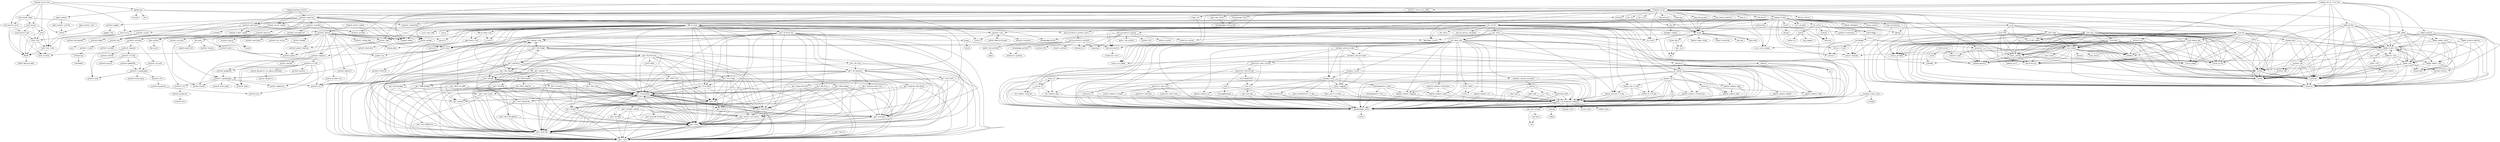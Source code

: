 strict digraph G {
node [fontname=monospace];
  "389-ds-base" -> "389-ds-base-libs";
  "389-ds-base" -> "bind-utils";
  "389-ds-base" -> "cyrus-sasl-gssapi";
  "389-ds-base" -> "cyrus-sasl-md5";
  "389-ds-base" -> "gperftools-libs";
  "389-ds-base" -> "libicu";
  "389-ds-base" -> "libsemanage-python";
  "389-ds-base-libs" -> "gperftools-libs";
  "389-ds-base-libs" -> "svrcore";
  "389-ds-base" -> "nss-tools";
  "389-ds-base" -> "openldap-clients";
  "389-ds-base" -> "perl-Archive-Tar";
  "389-ds-base" -> "perl-Carp";
  "389-ds-base" -> "perl-DB_File";
  "389-ds-base" -> "perl-Errno";
  "389-ds-base" -> "perl-Exporter";
  "389-ds-base" -> "perl-File-Path";
  "389-ds-base" -> "perl-File-Temp";
  "389-ds-base" -> "perl-Getopt-Long";
  "389-ds-base" -> "perl-interpreter";
  "389-ds-base" -> "perl-IO";
  "389-ds-base" -> "perl-IO-Compress";
  "389-ds-base" -> "perl-libs";
  "389-ds-base" -> "perl-MIME-Base64";
  "389-ds-base" -> "perl-Mozilla-LDAP";
  "389-ds-base" -> "perl-NetAddr-IP";
  "389-ds-base" -> "perl-PathTools";
  "389-ds-base" -> "perl-Scalar-List-Utils";
  "389-ds-base" -> "perl-Socket";
  "389-ds-base" -> "perl-Time-Local";
  "389-ds-base" -> "policycoreutils-python-utils";
  "389-ds-base" -> "svrcore";
  "apache-commons-cli" -> "java-1.8.0-openjdk-headless";
  "apache-commons-cli" -> "javapackages-tools";
  "apache-commons-codec" -> "java-1.8.0-openjdk-headless";
  "apache-commons-codec" -> "javapackages-tools";
  "apache-commons-collections" -> "java-1.8.0-openjdk-headless";
  "apache-commons-collections" -> "javapackages-tools";
  "apache-commons-daemon" -> "java-1.8.0-openjdk-headless";
  "apache-commons-daemon" -> "javapackages-tools";
  "apache-commons-dbcp" -> "apache-commons-pool";
  "apache-commons-dbcp" -> "java-1.8.0-openjdk-headless";
  "apache-commons-dbcp" -> "javapackages-tools";
  "apache-commons-io" -> "java-1.8.0-openjdk-headless";
  "apache-commons-io" -> "javapackages-tools";
  "apache-commons-lang" -> "java-1.8.0-openjdk-headless";
  "apache-commons-lang" -> "javapackages-tools";
  "apache-commons-logging" -> "java-1.8.0-openjdk-headless";
  "apache-commons-logging" -> "javapackages-tools";
  "apache-commons-pool" -> "java-1.8.0-openjdk-headless";
  "apache-commons-pool" -> "javapackages-tools";
  "apr-util" -> "apr";
  "audit-libs-python3" -> "audit";
  "authconfig" -> "policycoreutils";
  "authconfig" -> "python3-sssdconfig";
  "autofs" -> "hesiod";
  "autofs" -> "libtirpc";
  "bea-stax-api" -> "java-1.8.0-openjdk-headless";
  "bea-stax-api" -> "javapackages-tools";
  "bind" -> "bind-libs";
  "bind" -> "bind-libs-lite";
  "bind-dyndb-ldap" -> "bind-libs-lite";
  "bind-dyndb-ldap" -> "bind-pkcs11";
  "bind-dyndb-ldap" -> "bind-pkcs11-utils";
  "bind" -> "GeoIP";
  "bind-libs" -> "bind-libs-lite";
  "bind-libs" -> "bind-license";
  "bind-libs" -> "GeoIP";
  "bind-libs-lite" -> "bind-license";
  "bind-libs-lite" -> "GeoIP";
  "bind-pkcs11" -> "bind";
  "bind-pkcs11" -> "bind-libs";
  "bind-pkcs11" -> "bind-libs-lite";
  "bind-pkcs11" -> "bind-pkcs11-libs";
  "bind-pkcs11" -> "GeoIP";
  "bind-pkcs11-libs" -> "bind-libs";
  "bind-pkcs11-libs" -> "bind-license";
  "bind-pkcs11-libs" -> "GeoIP";
  "bind-pkcs11-utils" -> "bind-pkcs11-libs";
  "bind-pkcs11-utils" -> "GeoIP";
  "bind-utils" -> "bind-libs";
  "bind-utils" -> "bind-libs-lite";
  "bind-utils" -> "GeoIP";
  "bind-utils" -> "python3-bind";
  "certmonger" -> "libcurl-minimal";
  "certmonger" -> "libtalloc";
  "certmonger" -> "libtevent";
  "certmonger" -> "xmlrpc-c";
  "certmonger" -> "xmlrpc-c-client";
  "copy-jdk-configs" -> "lua";
  "copy-jdk-configs" -> "lua-posix";
  "cups-libs" -> "avahi-libs";
  "curl-minimal" -> "libcurl-minimal";
  "custodia" -> "python3-custodia";
  "dbus-python" -> "dbus-glib";
  "ecj" -> "java-1.8.0-openjdk-headless";
  "ecj" -> "javapackages-tools";
  "fontawesome-fonts" -> "fontpackages-filesystem";
  "freeipa-client" -> "authconfig";
  "freeipa-client" -> "autofs";
  "freeipa-client" -> "bind-utils";
  "freeipa-client" -> "certmonger";
  "freeipa-client" -> "curl-minimal";
  "freeipa-client" -> "cyrus-sasl-gssapi";
  "freeipa-client" -> "freeipa-client-common";
  "freeipa-client" -> "freeipa-common";
  "freeipa-client" -> "krb5-workstation";
  "freeipa-client" -> "libbasicobjects";
  "freeipa-client" -> "libcollection";
  "freeipa-client" -> "libcurl-minimal";
  "freeipa-client" -> "libini_config";
  "freeipa-client" -> "libnfsidmap";
  "freeipa-client" -> "libref_array";
  "freeipa-client" -> "libsss_autofs";
  "freeipa-client" -> "nfs-utils";
  "freeipa-client" -> "nss-tools";
  "freeipa-client" -> "ntp";
  "freeipa-client" -> "oddjob-mkhomedir";
  "freeipa-client" -> "python2-ipaclient";
  "freeipa-client" -> "python2-sssdconfig";
  "freeipa-client" -> "python-gssapi";
  "freeipa-client" -> "python-ldap";
  "freeipa-client" -> "sssd";
  "freeipa-client" -> "xmlrpc-c";
  "freeipa-client" -> "xmlrpc-c-client";
  "freeipa-desktop-profile" -> "curl-minimal";
  "freeipa-desktop-profile" -> "freeipa-server-common";
  "freeipa-desktop-profile" -> "python2-ipaclient";
  "freeipa-desktop-profile" -> "python2-ipaserver";
  "freeipa-python-compat" -> "freeipa-common";
  "freeipa-python-compat" -> "python2-ipalib";
  "freeipa-server-common" -> "custodia";
  "freeipa-server-common" -> "freeipa-client-common";
  "freeipa-server-common" -> "httpd";
  "freeipa-server" -> "cyrus-sasl-gssapi";
  "freeipa-server-dns" -> "bind";
  "freeipa-server-dns" -> "bind-dyndb-ldap";
  "freeipa-server-dns" -> "bind-pkcs11";
  "freeipa-server-dns" -> "bind-pkcs11-utils";
  "freeipa-server-dns" -> "bind-utils";
  "freeipa-server-dns" -> "freeipa-server";
  "freeipa-server-dns" -> "opendnssec";
  "freeipa-server" -> "fontawesome-fonts";
  "freeipa-server" -> "freeipa-client";
  "freeipa-server" -> "freeipa-common";
  "freeipa-server" -> "freeipa-server-common";
  "freeipa-server" -> "gssproxy";
  "freeipa-server" -> "httpd";
  "freeipa-server" -> "krb5-pkinit";
  "freeipa-server" -> "libsss_certmap";
  "freeipa-server" -> "libsss_nss_idmap";
  "freeipa-server" -> "libtalloc";
  "freeipa-server" -> "libtevent";
  "freeipa-server" -> "mod_auth_gssapi";
  "freeipa-server" -> "mod_lookup_identity";
  "freeipa-server" -> "mod_nss";
  "freeipa-server" -> "mod_session";
  "freeipa-server" -> "mod_wsgi";
  "freeipa-server" -> "nss-tools";
  "freeipa-server" -> "ntp";
  "freeipa-server" -> "oddjob";
  "freeipa-server" -> "openldap-clients";
  "freeipa-server" -> "open-sans-fonts";
  "freeipa-server" -> "pki-ca";
  "freeipa-server" -> "pki-kra";
  "freeipa-server" -> "policycoreutils";
  "freeipa-server" -> "python2-ipaserver";
  "freeipa-server" -> "python2-systemd";
  "freeipa-server" -> "python-gssapi";
  "freeipa-server" -> "python-ldap";
  "freeipa-server" -> "samba-client-libs";
  "freeipa-server" -> "selinux-policy";
  "freeipa-server" -> "slapi-nis";
  "freeipa-server" -> "softhsm";
  "freeipa-server" -> "sssd-dbus";
  "freeipa-server-trust-ad" -> "freeipa-common";
  "freeipa-server-trust-ad" -> "freeipa-server";
  "freeipa-server-trust-ad" -> "libsss_idmap";
  "freeipa-server-trust-ad" -> "libtalloc";
  "freeipa-server-trust-ad" -> "libtevent";
  "freeipa-server-trust-ad" -> "python2-libsss_nss_idmap";
  "freeipa-server-trust-ad" -> "python2-sss";
  "freeipa-server-trust-ad" -> "samba";
  "freeipa-server-trust-ad" -> "samba-client-libs";
  "freeipa-server-trust-ad" -> "samba-python";
  "freeipa-server-trust-ad" -> "samba-winbind";
  "freetype" -> "libpng";
  "GeoIP" -> "GeoIP-GeoLite-data";
  "glassfish-fastinfoset" -> "java-1.8.0-openjdk-headless";
  "glassfish-fastinfoset" -> "javapackages-tools";
  "glassfish-fastinfoset" -> "xmlstreambuffer";
  "glassfish-fastinfoset" -> "xsom";
  "glassfish-jaxb-api" -> "java-1.8.0-openjdk-headless";
  "glassfish-jaxb-api" -> "javapackages-tools";
  "glassfish-jaxb-core" -> "glassfish-jaxb-api";
  "glassfish-jaxb-core" -> "glassfish-jaxb-txw2";
  "glassfish-jaxb-core" -> "istack-commons-runtime";
  "glassfish-jaxb-core" -> "java-1.8.0-openjdk-headless";
  "glassfish-jaxb-core" -> "javapackages-tools";
  "glassfish-jaxb-runtime" -> "glassfish-fastinfoset";
  "glassfish-jaxb-runtime" -> "glassfish-jaxb-core";
  "glassfish-jaxb-runtime" -> "java-1.8.0-openjdk-headless";
  "glassfish-jaxb-runtime" -> "javapackages-tools";
  "glassfish-jaxb-runtime" -> "stax-ex";
  "glassfish-jaxb-txw2" -> "java-1.8.0-openjdk-headless";
  "glassfish-jaxb-txw2" -> "javapackages-tools";
  "gnupg" -> "libcurl-minimal";
  "gnupg" -> "libusb";
  "gperftools-libs" -> "libunwind";
  "gssproxy" -> "libbasicobjects";
  "gssproxy" -> "libcollection";
  "gssproxy" -> "libini_config";
  "gssproxy" -> "libref_array";
  "gssproxy" -> "libverto-libev";
  "httpcomponents-client" -> "apache-commons-codec";
  "httpcomponents-client" -> "apache-commons-logging";
  "httpcomponents-client" -> "httpcomponents-core";
  "httpcomponents-client" -> "java-1.8.0-openjdk-headless";
  "httpcomponents-client" -> "javapackages-tools";
  "httpcomponents-core" -> "java-1.8.0-openjdk-headless";
  "httpcomponents-core" -> "javapackages-tools";
  "httpd" -> "apr";
  "httpd" -> "apr-util";
  "httpd" -> "fedora-logos-httpd";
  "httpd" -> "httpd-filesystem";
  "httpd" -> "httpd-tools";
  "httpd" -> "mailcap";
  "httpd" -> "mod_http2";
  "httpd-tools" -> "apr";
  "httpd-tools" -> "apr-util";
  "istack-commons-runtime" -> "java-1.8.0-openjdk-headless";
  "istack-commons-runtime" -> "javapackages-tools";
  "jackson" -> "java-1.8.0-openjdk-headless";
  "jackson" -> "javapackages-tools";
  "jackson" -> "joda-time";
  "jackson" -> "jsr-311";
  "jackson" -> "objectweb-asm3";
  "jackson" -> "stax2-api";
  "jakarta-commons-httpclient" -> "apache-commons-codec";
  "jakarta-commons-httpclient" -> "apache-commons-logging";
  "jakarta-commons-httpclient" -> "java-1.8.0-openjdk-headless";
  "jakarta-commons-httpclient" -> "javapackages-tools";
  "java-1.8.0-openjdk-headless" -> "copy-jdk-configs";
  "java-1.8.0-openjdk-headless" -> "freetype";
  "java-1.8.0-openjdk-headless" -> "javapackages-tools";
  "java-1.8.0-openjdk-headless" -> "libjpeg-turbo";
  "java-1.8.0-openjdk-headless" -> "lksctp-tools";
  "java-1.8.0-openjdk-headless" -> "tzdata-java";
  "javapackages-tools" -> "java-1.8.0-openjdk-headless";
  "javapackages-tools" -> "which";
  "javassist" -> "java-1.8.0-openjdk-headless";
  "javassist" -> "javapackages-tools";
  "jboss-annotations-1.2-api" -> "java-1.8.0-openjdk-headless";
  "jboss-annotations-1.2-api" -> "javapackages-tools";
  "jboss-jaxrs-2.0-api" -> "java-1.8.0-openjdk-headless";
  "jboss-jaxrs-2.0-api" -> "javapackages-tools";
  "jboss-logging" -> "java-1.8.0-openjdk-headless";
  "jboss-logging" -> "javapackages-tools";
  "jcip-annotations" -> "java-1.8.0-openjdk-headless";
  "jcip-annotations" -> "javapackages-tools";
  "joda-time" -> "java-1.8.0-openjdk-headless";
  "joda-time" -> "javapackages-tools";
  "jsr-311" -> "java-1.8.0-openjdk-headless";
  "jsr-311" -> "javapackages-tools";
  "jss" -> "java-1.8.0-openjdk-headless";
  "krb5-server" -> "libkadm5";
  "krb5-server" -> "libverto-libev";
  "krb5-server" -> "words";
  "krb5-workstation" -> "libkadm5";
  "ldapjdk" -> "java-1.8.0-openjdk-headless";
  "ldapjdk" -> "javapackages-tools";
  "ldapjdk" -> "jss";
  "libini_config" -> "libbasicobjects";
  "libini_config" -> "libcollection";
  "libini_config" -> "libpath_utils";
  "libini_config" -> "libref_array";
  "libldb" -> "libtalloc";
  "libldb" -> "libtdb";
  "libldb" -> "libtevent";
  "libsemanage-python3" -> "libselinux-python3";
  "libsmbclient" -> "libtalloc";
  "libsmbclient" -> "libtevent";
  "libsmbclient" -> "samba-client-libs";
  "libsss_certmap" -> "libtalloc";
  "libtevent" -> "libtalloc";
  "libtomcrypt" -> "libtommath";
  "libwbclient" -> "samba-client-libs";
  "lua-posix" -> "lua";
  "m2crypto" -> "compat-openssl10";
  "m2crypto" -> "python2-typing";
  "mod_auth_gssapi" -> "httpd";
  "mod_http2" -> "httpd";
  "mod_lookup_identity" -> "httpd";
  "mod_nss" -> "httpd";
  "mod_session" -> "httpd";
  "mod_wsgi" -> "httpd";
  "nfs-utils" -> "gssproxy";
  "nfs-utils" -> "keyutils";
  "nfs-utils" -> "libnfsidmap";
  "nfs-utils" -> "libtirpc";
  "nfs-utils" -> "quota";
  "nfs-utils" -> "rpcbind";
  "ntp" -> "autogen-libopts";
  "nuxwdog-client-java" -> "java-1.8.0-openjdk-headless";
  "nuxwdog-client-java" -> "javapackages-tools";
  "nuxwdog-client-java" -> "nuxwdog";
  "objectweb-asm3" -> "java-1.8.0-openjdk-headless";
  "objectweb-asm3" -> "javapackages-tools";
  "oddjob-mkhomedir" -> "oddjob";
  "opencryptoki-icsftok" -> "libitm";
  "opencryptoki" -> "libitm";
  "opencryptoki-libs" -> "libitm";
  "opencryptoki" -> "opencryptoki-icsftok";
  "opendnssec" -> "ldns";
  "opendnssec" -> "libxslt";
  "opendnssec" -> "opencryptoki";
  "opendnssec" -> "softhsm";
  "opendnssec" -> "sqlite";
  "open-sans-fonts" -> "fontpackages-filesystem";
  "perl-Algorithm-Diff" -> "perl-Carp";
  "perl-Algorithm-Diff" -> "perl-Exporter";
  "perl-Algorithm-Diff" -> "perl-interpreter";
  "perl-Algorithm-Diff" -> "perl-libs";
  "perl-Archive-Tar" -> "perl-Carp";
  "perl-Archive-Tar" -> "perl-constant";
  "perl-Archive-Tar" -> "perl-Data-Dumper";
  "perl-Archive-Tar" -> "perl-Exporter";
  "perl-Archive-Tar" -> "perl-File-Path";
  "perl-Archive-Tar" -> "perl-Getopt-Long";
  "perl-Archive-Tar" -> "perl-interpreter";
  "perl-Archive-Tar" -> "perl-IO";
  "perl-Archive-Tar" -> "perl-IO-Compress";
  "perl-Archive-Tar" -> "perl-IO-Zlib";
  "perl-Archive-Tar" -> "perl-libs";
  "perl-Archive-Tar" -> "perl-PathTools";
  "perl-Archive-Tar" -> "perl-Pod-Usage";
  "perl-Archive-Tar" -> "perl-Text-Diff";
  "perl-Carp" -> "perl-Exporter";
  "perl-Carp" -> "perl-libs";
  "perl-Compress-Raw-Bzip2" -> "perl-Carp";
  "perl-Compress-Raw-Bzip2" -> "perl-constant";
  "perl-Compress-Raw-Bzip2" -> "perl-Exporter";
  "perl-Compress-Raw-Bzip2" -> "perl-interpreter";
  "perl-Compress-Raw-Bzip2" -> "perl-libs";
  "perl-Compress-Raw-Zlib" -> "perl-Carp";
  "perl-Compress-Raw-Zlib" -> "perl-constant";
  "perl-Compress-Raw-Zlib" -> "perl-Exporter";
  "perl-Compress-Raw-Zlib" -> "perl-interpreter";
  "perl-Compress-Raw-Zlib" -> "perl-libs";
  "perl-constant" -> "perl-Carp";
  "perl-constant" -> "perl-interpreter";
  "perl-constant" -> "perl-libs";
  "perl-Data-Dumper" -> "perl-Carp";
  "perl-Data-Dumper" -> "perl-constant";
  "perl-Data-Dumper" -> "perl-Exporter";
  "perl-Data-Dumper" -> "perl-interpreter";
  "perl-Data-Dumper" -> "perl-libs";
  "perl-Data-Dumper" -> "perl-Scalar-List-Utils";
  "perl-DB_File" -> "perl-Carp";
  "perl-DB_File" -> "perl-Exporter";
  "perl-DB_File" -> "perl-interpreter";
  "perl-DB_File" -> "perl-libs";
  "perl-DB_File" -> "perl-PathTools";
  "perl-Encode" -> "perl-Carp";
  "perl-Encode" -> "perl-constant";
  "perl-Encode" -> "perl-Exporter";
  "perl-Encode" -> "perl-Getopt-Long";
  "perl-Encode" -> "perl-interpreter";
  "perl-Encode" -> "perl-libs";
  "perl-Encode" -> "perl-MIME-Base64";
  "perl-Encode" -> "perl-parent";
  "perl-Encode" -> "perl-Storable";
  "perl-Errno" -> "perl-Carp";
  "perl-Errno" -> "perl-Exporter";
  "perl-Errno" -> "perl-interpreter";
  "perl-Errno" -> "perl-libs";
  "perl-Exporter" -> "perl-Carp";
  "perl-Exporter" -> "perl-libs";
  "perl-File-Path" -> "perl-Carp";
  "perl-File-Path" -> "perl-Exporter";
  "perl-File-Path" -> "perl-interpreter";
  "perl-File-Path" -> "perl-libs";
  "perl-File-Path" -> "perl-PathTools";
  "perl-File-Temp" -> "perl-Carp";
  "perl-File-Temp" -> "perl-constant";
  "perl-File-Temp" -> "perl-Errno";
  "perl-File-Temp" -> "perl-Exporter";
  "perl-File-Temp" -> "perl-File-Path";
  "perl-File-Temp" -> "perl-interpreter";
  "perl-File-Temp" -> "perl-IO";
  "perl-File-Temp" -> "perl-libs";
  "perl-File-Temp" -> "perl-parent";
  "perl-File-Temp" -> "perl-PathTools";
  "perl-File-Temp" -> "perl-Scalar-List-Utils";
  "perl-Getopt-Long" -> "perl-constant";
  "perl-Getopt-Long" -> "perl-Exporter";
  "perl-Getopt-Long" -> "perl-interpreter";
  "perl-Getopt-Long" -> "perl-libs";
  "perl-Getopt-Long" -> "perl-Pod-Usage";
  "perl-Getopt-Long" -> "perl-Text-ParseWords";
  "perl-HTTP-Tiny" -> "perl-Carp";
  "perl-HTTP-Tiny" -> "perl-Errno";
  "perl-HTTP-Tiny" -> "perl-interpreter";
  "perl-HTTP-Tiny" -> "perl-IO";
  "perl-HTTP-Tiny" -> "perl-libs";
  "perl-HTTP-Tiny" -> "perl-MIME-Base64";
  "perl-HTTP-Tiny" -> "perl-Socket";
  "perl-HTTP-Tiny" -> "perl-Time-Local";
  "perl-interpreter" -> "perl-Carp";
  "perl-interpreter" -> "perl-constant";
  "perl-interpreter" -> "perl-Exporter";
  "perl-interpreter" -> "perl-File-Path";
  "perl-interpreter" -> "perl-IO";
  "perl-interpreter" -> "perl-libs";
  "perl-interpreter" -> "perl-parent";
  "perl-interpreter" -> "perl-PathTools";
  "perl-interpreter" -> "perl-Scalar-List-Utils";
  "perl-interpreter" -> "perl-Text-Tabs+Wrap";
  "perl-interpreter" -> "perl-threads";
  "perl-interpreter" -> "perl-threads-shared";
  "perl-interpreter" -> "perl-Unicode-Normalize";
  "perl-IO-Compress" -> "perl-Carp";
  "perl-IO-Compress" -> "perl-Compress-Raw-Bzip2";
  "perl-IO-Compress" -> "perl-Compress-Raw-Zlib";
  "perl-IO-Compress" -> "perl-constant";
  "perl-IO-Compress" -> "perl-Encode";
  "perl-IO-Compress" -> "perl-Exporter";
  "perl-IO-Compress" -> "perl-interpreter";
  "perl-IO-Compress" -> "perl-IO";
  "perl-IO-Compress" -> "perl-libs";
  "perl-IO-Compress" -> "perl-PathTools";
  "perl-IO-Compress" -> "perl-Scalar-List-Utils";
  "perl-IO" -> "perl-Carp";
  "perl-IO" -> "perl-Errno";
  "perl-IO" -> "perl-Exporter";
  "perl-IO" -> "perl-interpreter";
  "perl-IO" -> "perl-libs";
  "perl-IO" -> "perl-PathTools";
  "perl-IO" -> "perl-Socket";
  "perl-IO-Zlib" -> "perl-Carp";
  "perl-IO-Zlib" -> "perl-interpreter";
  "perl-IO-Zlib" -> "perl-IO-Compress";
  "perl-IO-Zlib" -> "perl-libs";
  "perl-libs" -> "perl-Carp";
  "perl-libs" -> "perl-Exporter";
  "perl-macros" -> "perl-libs";
  "perl-Math-BigInt" -> "perl-Carp";
  "perl-Math-BigInt" -> "perl-constant";
  "perl-Math-BigInt" -> "perl-Exporter";
  "perl-Math-BigInt" -> "perl-interpreter";
  "perl-Math-BigInt" -> "perl-libs";
  "perl-Math-BigInt" -> "perl-Math-Complex";
  "perl-Math-Complex" -> "perl-Exporter";
  "perl-Math-Complex" -> "perl-interpreter";
  "perl-Math-Complex" -> "perl-libs";
  "perl-Math-Complex" -> "perl-Scalar-List-Utils";
  "perl-MIME-Base64" -> "perl-Exporter";
  "perl-MIME-Base64" -> "perl-interpreter";
  "perl-MIME-Base64" -> "perl-libs";
  "perl-Mozilla-LDAP" -> "perl-Carp";
  "perl-Mozilla-LDAP" -> "perl-Exporter";
  "perl-Mozilla-LDAP" -> "perl-interpreter";
  "perl-Mozilla-LDAP" -> "perl-libs";
  "perl-NetAddr-IP" -> "perl-Carp";
  "perl-NetAddr-IP" -> "perl-Exporter";
  "perl-NetAddr-IP" -> "perl-interpreter";
  "perl-NetAddr-IP" -> "perl-libs";
  "perl-NetAddr-IP" -> "perl-Math-BigInt";
  "perl-NetAddr-IP" -> "perl-Socket";
  "perl-NetAddr-IP" -> "perl-Socket6";
  "perl-parent" -> "perl-interpreter";
  "perl-parent" -> "perl-libs";
  "perl-PathTools" -> "perl-Carp";
  "perl-PathTools" -> "perl-constant";
  "perl-PathTools" -> "perl-Exporter";
  "perl-PathTools" -> "perl-interpreter";
  "perl-PathTools" -> "perl-libs";
  "perl-PathTools" -> "perl-Scalar-List-Utils";
  "perl-Pod-Escapes" -> "perl-Exporter";
  "perl-Pod-Escapes" -> "perl-interpreter";
  "perl-Pod-Escapes" -> "perl-libs";
  "perl-podlators" -> "perl-Carp";
  "perl-podlators" -> "perl-Encode";
  "perl-podlators" -> "perl-Exporter";
  "perl-podlators" -> "perl-Getopt-Long";
  "perl-podlators" -> "perl-interpreter";
  "perl-podlators" -> "perl-libs";
  "perl-podlators" -> "perl-PathTools";
  "perl-podlators" -> "perl-Pod-Simple";
  "perl-podlators" -> "perl-Pod-Usage";
  "perl-podlators" -> "perl-Term-ANSIColor";
  "perl-podlators" -> "perl-Term-Cap";
  "perl-Pod-Perldoc" -> "groff-base";
  "perl-Pod-Perldoc" -> "perl-Carp";
  "perl-Pod-Perldoc" -> "perl-Encode";
  "perl-Pod-Perldoc" -> "perl-File-Temp";
  "perl-Pod-Perldoc" -> "perl-HTTP-Tiny";
  "perl-Pod-Perldoc" -> "perl-interpreter";
  "perl-Pod-Perldoc" -> "perl-IO";
  "perl-Pod-Perldoc" -> "perl-libs";
  "perl-Pod-Perldoc" -> "perl-parent";
  "perl-Pod-Perldoc" -> "perl-PathTools";
  "perl-Pod-Perldoc" -> "perl-podlators";
  "perl-Pod-Perldoc" -> "perl-Pod-Simple";
  "perl-Pod-Perldoc" -> "perl-Text-ParseWords";
  "perl-Pod-Simple" -> "perl-Carp";
  "perl-Pod-Simple" -> "perl-Encode";
  "perl-Pod-Simple" -> "perl-Getopt-Long";
  "perl-Pod-Simple" -> "perl-interpreter";
  "perl-Pod-Simple" -> "perl-libs";
  "perl-Pod-Simple" -> "perl-PathTools";
  "perl-Pod-Simple" -> "perl-Pod-Escapes";
  "perl-Pod-Simple" -> "perl-Text-Tabs+Wrap";
  "perl-Pod-Usage" -> "perl-Carp";
  "perl-Pod-Usage" -> "perl-Exporter";
  "perl-Pod-Usage" -> "perl-Getopt-Long";
  "perl-Pod-Usage" -> "perl-interpreter";
  "perl-Pod-Usage" -> "perl-libs";
  "perl-Pod-Usage" -> "perl-PathTools";
  "perl-Pod-Usage" -> "perl-podlators";
  "perl-Pod-Usage" -> "perl-Pod-Perldoc";
  "perl-Scalar-List-Utils" -> "perl-Carp";
  "perl-Scalar-List-Utils" -> "perl-Exporter";
  "perl-Scalar-List-Utils" -> "perl-libs";
  "perl-Socket6" -> "perl-Carp";
  "perl-Socket6" -> "perl-Exporter";
  "perl-Socket6" -> "perl-interpreter";
  "perl-Socket6" -> "perl-libs";
  "perl-Socket" -> "perl-Carp";
  "perl-Socket" -> "perl-Exporter";
  "perl-Socket" -> "perl-interpreter";
  "perl-Socket" -> "perl-libs";
  "perl-Storable" -> "perl-Carp";
  "perl-Storable" -> "perl-Exporter";
  "perl-Storable" -> "perl-interpreter";
  "perl-Storable" -> "perl-IO";
  "perl-Storable" -> "perl-libs";
  "perl-Term-ANSIColor" -> "perl-Exporter";
  "perl-Term-ANSIColor" -> "perl-libs";
  "perl-Term-Cap" -> "perl-Carp";
  "perl-Term-Cap" -> "perl-interpreter";
  "perl-Term-Cap" -> "perl-libs";
  "perl-Text-Diff" -> "perl-Algorithm-Diff";
  "perl-Text-Diff" -> "perl-Carp";
  "perl-Text-Diff" -> "perl-constant";
  "perl-Text-Diff" -> "perl-Exporter";
  "perl-Text-Diff" -> "perl-libs";
  "perl-Text-ParseWords" -> "perl-Carp";
  "perl-Text-ParseWords" -> "perl-Exporter";
  "perl-Text-ParseWords" -> "perl-libs";
  "perl-Text-Tabs+Wrap" -> "perl-Exporter";
  "perl-Text-Tabs+Wrap" -> "perl-interpreter";
  "perl-Text-Tabs+Wrap" -> "perl-libs";
  "perl-threads" -> "perl-Carp";
  "perl-threads" -> "perl-interpreter";
  "perl-threads" -> "perl-libs";
  "perl-threads-shared" -> "perl-Carp";
  "perl-threads-shared" -> "perl-libs";
  "perl-threads-shared" -> "perl-Scalar-List-Utils";
  "perl-threads-shared" -> "perl-threads";
  "perl-Time-Local" -> "perl-Carp";
  "perl-Time-Local" -> "perl-constant";
  "perl-Time-Local" -> "perl-Exporter";
  "perl-Time-Local" -> "perl-libs";
  "perl-Time-Local" -> "perl-parent";
  "perl-Unicode-Normalize" -> "perl-Carp";
  "perl-Unicode-Normalize" -> "perl-Exporter";
  "perl-Unicode-Normalize" -> "perl-interpreter";
  "perl-Unicode-Normalize" -> "perl-libs";
  "pki-base-java" -> "apache-commons-cli";
  "pki-base-java" -> "apache-commons-codec";
  "pki-base-java" -> "apache-commons-io";
  "pki-base-java" -> "apache-commons-lang";
  "pki-base-java" -> "apache-commons-logging";
  "pki-base-java" -> "jakarta-commons-httpclient";
  "pki-base-java" -> "java-1.8.0-openjdk-headless";
  "pki-base-java" -> "javapackages-tools";
  "pki-base-java" -> "javassist";
  "pki-base-java" -> "jss";
  "pki-base-java" -> "ldapjdk";
  "pki-base-java" -> "pki-base";
  "pki-base-java" -> "resteasy-atom-provider";
  "pki-base-java" -> "resteasy-client";
  "pki-base-java" -> "resteasy-core";
  "pki-base-java" -> "resteasy-jackson-provider";
  "pki-base-java" -> "resteasy-jaxb-provider";
  "pki-base-java" -> "slf4j";
  "pki-base-java" -> "slf4j-jdk14";
  "pki-base-java" -> "xalan-j2";
  "pki-base-java" -> "xerces-j2";
  "pki-base-java" -> "xml-commons-apis";
  "pki-base-java" -> "xml-commons-resolver";
  "pki-base" -> "python2-cryptography";
  "pki-base" -> "python2-requests";
  "pki-base" -> "python2-six";
  "pki-base" -> "python-nss";
  "pki-ca" -> "java-1.8.0-openjdk-headless";
  "pki-ca" -> "pki-server";
  "pki-kra" -> "java-1.8.0-openjdk-headless";
  "pki-kra" -> "pki-server";
  "pki-server" -> "java-1.8.0-openjdk-headless";
  "pki-server" -> "libselinux-python";
  "pki-server" -> "net-tools";
  "pki-server" -> "nuxwdog-client-java";
  "pki-server" -> "openldap-clients";
  "pki-server" -> "pki-base";
  "pki-server" -> "pki-base-java";
  "pki-server" -> "pki-tools";
  "pki-server" -> "policycoreutils";
  "pki-server" -> "policycoreutils-python";
  "pki-server" -> "policycoreutils-python-utils";
  "pki-server" -> "python2-lxml";
  "pki-server" -> "python-ldap";
  "pki-server" -> "selinux-policy-targeted";
  "pki-server" -> "tomcat";
  "pki-server" -> "tomcat-el-3.0-api";
  "pki-server" -> "tomcat-jsp-2.3-api";
  "pki-server" -> "tomcatjss";
  "pki-server" -> "tomcat-servlet-3.1-api";
  "pki-server" -> "velocity";
  "pki-tools" -> "java-1.8.0-openjdk-headless";
  "pki-tools" -> "javapackages-tools";
  "pki-tools" -> "nss-tools";
  "pki-tools" -> "openldap-clients";
  "pki-tools" -> "pki-base";
  "pki-tools" -> "pki-base-java";
  "pki-tools" -> "tomcat-servlet-3.1-api";
  "policycoreutils" -> "libselinux-utils";
  "policycoreutils-python3" -> "audit-libs-python3";
  "policycoreutils-python3" -> "checkpolicy";
  "policycoreutils-python3" -> "libcgroup";
  "policycoreutils-python3" -> "libselinux-python3";
  "policycoreutils-python3" -> "libsemanage-python3";
  "policycoreutils-python3" -> "policycoreutils";
  "policycoreutils-python3" -> "python3-IPy";
  "policycoreutils-python3" -> "setools-python3";
  "policycoreutils-python" -> "audit-libs-python";
  "policycoreutils-python" -> "checkpolicy";
  "policycoreutils-python" -> "libcgroup";
  "policycoreutils-python" -> "libselinux-python";
  "policycoreutils-python" -> "libsemanage-python";
  "policycoreutils-python" -> "policycoreutils";
  "policycoreutils-python" -> "python2-IPy";
  "policycoreutils-python" -> "setools-python";
  "policycoreutils-python-utils" -> "policycoreutils-python3";
  "python2-augeas" -> "augeas-libs";
  "python2-babel" -> "pytz";
  "python2-cffi" -> "python2-pycparser";
  "python2-cryptography" -> "python2-asn1crypto";
  "python2-cryptography" -> "python2-cffi";
  "python2-cryptography" -> "python2-idna";
  "python2-cryptography" -> "python2-six";
  "python2-cryptography" -> "python-enum34";
  "python2-cryptography" -> "python-ipaddress";
  "python2-crypto" -> "libtomcrypt";
  "python2-custodia" -> "python2-configparser";
  "python2-custodia" -> "python2-requests";
  "python2-custodia" -> "python2-systemd";
  "python2-custodia" -> "python-jwcrypto";
  "python2-dateutil" -> "python2-six";
  "python2-dns" -> "python2-crypto";
  "python2-html5lib" -> "python2-six";
  "python2-ipaclient" -> "freeipa-client-common";
  "python2-ipaclient" -> "freeipa-common";
  "python2-ipaclient" -> "python2-dns";
  "python2-ipaclient" -> "python2-ipalib";
  "python2-ipaclient" -> "python2-jinja2";
  "python2-ipalib" -> "dbus-python";
  "python2-ipalib" -> "freeipa-common";
  "python2-ipalib" -> "gnupg";
  "python2-ipalib" -> "keyutils";
  "python2-ipalib" -> "m2crypto";
  "python2-ipalib" -> "python2-cffi";
  "python2-ipalib" -> "python2-cryptography";
  "python2-ipalib" -> "python2-dateutil";
  "python2-ipalib" -> "python2-dns";
  "python2-ipalib" -> "python2-libipa_hbac";
  "python2-ipalib" -> "python2-netifaces";
  "python2-ipalib" -> "python2-pyasn1";
  "python2-ipalib" -> "python2-pyasn1-modules";
  "python2-ipalib" -> "python2-pyOpenSSL";
  "python2-ipalib" -> "python2-requests";
  "python2-ipalib" -> "python2-six";
  "python2-ipalib" -> "python2-sss-murmur";
  "python2-ipalib" -> "python2-yubico";
  "python2-ipalib" -> "python-enum34";
  "python2-ipalib" -> "python-gssapi";
  "python2-ipalib" -> "python-jwcrypto";
  "python2-ipalib" -> "python-ldap";
  "python2-ipalib" -> "python-netaddr";
  "python2-ipalib" -> "python-nss";
  "python2-ipalib" -> "python-qrcode-core";
  "python2-ipalib" -> "pyusb";
  "python2-ipaserver" -> "dbus-python";
  "python2-ipaserver" -> "freeipa-common";
  "python2-ipaserver" -> "freeipa-server-common";
  "python2-ipaserver" -> "pki-base";
  "python2-ipaserver" -> "python2-augeas";
  "python2-ipaserver" -> "python2-custodia";
  "python2-ipaserver" -> "python2-dns";
  "python2-ipaserver" -> "python2-ipaclient";
  "python2-ipaserver" -> "python2-kdcproxy";
  "python2-ipaserver" -> "python2-lxml";
  "python2-ipaserver" -> "python2-pyasn1";
  "python2-ipaserver" -> "python2-sssdconfig";
  "python2-ipaserver" -> "python-gssapi";
  "python2-ipaserver" -> "python-ldap";
  "python2-jinja2" -> "python2-babel";
  "python2-jinja2" -> "python2-markupsafe";
  "python2-kdcproxy" -> "python2-dns";
  "python2-kdcproxy" -> "python2-pyasn1";
  "python2-ldb" -> "libldb";
  "python2-ldb" -> "libtalloc";
  "python2-ldb" -> "libtdb";
  "python2-ldb" -> "libtevent";
  "python2-ldb" -> "python2-tdb";
  "python2-libipa_hbac" -> "libipa_hbac";
  "python2-libsss_nss_idmap" -> "libsss_nss_idmap";
  "python2-lxml" -> "libxslt";
  "python2-lxml" -> "python2-cssselect";
  "python2-lxml" -> "python2-html5lib";
  "python2-lxml" -> "python-beautifulsoup4";
  "python2-pyasn1-modules" -> "python2-pyasn1";
  "python2-pycparser" -> "python2-ply";
  "python2-pyOpenSSL" -> "python2-cryptography";
  "python2-requests" -> "python2-idna";
  "python2-requests" -> "python2-urllib3";
  "python2-requests" -> "python-chardet";
  "python2-sss" -> "libbasicobjects";
  "python2-sss" -> "libcollection";
  "python2-sss" -> "libdhash";
  "python2-sss" -> "libini_config";
  "python2-sss" -> "libldb";
  "python2-sss" -> "libref_array";
  "python2-sss" -> "libsss_certmap";
  "python2-sss" -> "libtalloc";
  "python2-sss" -> "libtdb";
  "python2-sss" -> "libtevent";
  "python2-sss" -> "sssd-common";
  "python2-talloc" -> "libtalloc";
  "python2-tdb" -> "libtdb";
  "python2-tevent" -> "libtalloc";
  "python2-tevent" -> "libtevent";
  "python2-urllib3" -> "python2-cryptography";
  "python2-urllib3" -> "python2-idna";
  "python2-urllib3" -> "python2-pyOpenSSL";
  "python2-urllib3" -> "python2-pysocks";
  "python2-urllib3" -> "python2-six";
  "python2-urllib3" -> "python-backports-ssl_match_hostname";
  "python2-urllib3" -> "python-ipaddress";
  "python2-yubico" -> "pyusb";
  "python3-bind" -> "bind-license";
  "python3-bind" -> "python3-ply";
  "python3-cffi" -> "python3-pycparser";
  "python3-cryptography" -> "python3-asn1crypto";
  "python3-cryptography" -> "python3-cffi";
  "python3-cryptography" -> "python3-idna";
  "python3-custodia" -> "python3-jwcrypto";
  "python3-custodia" -> "python3-requests";
  "python3-custodia" -> "python3-systemd";
  "python3-jwcrypto" -> "python3-cryptography";
  "python3-pycparser" -> "python3-ply";
  "python3-pyOpenSSL" -> "python3-cryptography";
  "python3-requests" -> "python3-chardet";
  "python3-requests" -> "python3-idna";
  "python3-requests" -> "python3-urllib3";
  "python3-urllib3" -> "python3-cryptography";
  "python3-urllib3" -> "python3-idna";
  "python3-urllib3" -> "python3-pyOpenSSL";
  "python3-urllib3" -> "python3-pysocks";
  "python-backports-ssl_match_hostname" -> "python-backports";
  "python-beautifulsoup4" -> "python2-lxml";
  "python-gssapi" -> "python2-decorator";
  "python-gssapi" -> "python2-six";
  "python-gssapi" -> "python-enum34";
  "python-jwcrypto" -> "python2-cryptography";
  "python-ldap" -> "python2-pyasn1";
  "python-ldap" -> "python2-pyasn1-modules";
  "python-qrcode-core" -> "python2-six";
  "quota" -> "quota-nls";
  "quota" -> "tcp_wrappers";
  "relaxngDatatype" -> "java-1.8.0-openjdk-headless";
  "relaxngDatatype" -> "javapackages-tools";
  "resteasy-atom-provider" -> "glassfish-jaxb-runtime";
  "resteasy-atom-provider" -> "java-1.8.0-openjdk-headless";
  "resteasy-atom-provider" -> "javapackages-tools";
  "resteasy-atom-provider" -> "jboss-logging";
  "resteasy-atom-provider" -> "resteasy-core";
  "resteasy-atom-provider" -> "resteasy-jaxb-provider";
  "resteasy-client" -> "java-1.8.0-openjdk-headless";
  "resteasy-client" -> "javapackages-tools";
  "resteasy-client" -> "jboss-logging";
  "resteasy-client" -> "resteasy-core";
  "resteasy-core" -> "apache-commons-io";
  "resteasy-core" -> "httpcomponents-client";
  "resteasy-core" -> "java-1.8.0-openjdk-headless";
  "resteasy-core" -> "javapackages-tools";
  "resteasy-core" -> "jboss-annotations-1.2-api";
  "resteasy-core" -> "jboss-jaxrs-2.0-api";
  "resteasy-core" -> "jboss-logging";
  "resteasy-core" -> "jcip-annotations";
  "resteasy-jackson-provider" -> "jackson";
  "resteasy-jackson-provider" -> "java-1.8.0-openjdk-headless";
  "resteasy-jackson-provider" -> "javapackages-tools";
  "resteasy-jaxb-provider" -> "glassfish-jaxb-runtime";
  "resteasy-jaxb-provider" -> "java-1.8.0-openjdk-headless";
  "resteasy-jaxb-provider" -> "javapackages-tools";
  "resteasy-jaxb-provider" -> "jboss-logging";
  "rpcbind" -> "libtirpc";
  "samba-client-libs" -> "cups-libs";
  "samba-client-libs" -> "libldb";
  "samba-client-libs" -> "libtalloc";
  "samba-client-libs" -> "libtdb";
  "samba-client-libs" -> "libtevent";
  "samba-client-libs" -> "libwbclient";
  "samba-client-libs" -> "samba-dc-libs";
  "samba-client-libs" -> "samba-libs";
  "samba-common-libs" -> "libtalloc";
  "samba-common-libs" -> "libtdb";
  "samba-common-libs" -> "libwbclient";
  "samba-common-libs" -> "samba-client-libs";
  "samba-common-tools" -> "libtalloc";
  "samba-common-tools" -> "libtdb";
  "samba-common-tools" -> "libtevent";
  "samba-common-tools" -> "libwbclient";
  "samba-common-tools" -> "samba-client-libs";
  "samba-common-tools" -> "samba-common-libs";
  "samba-common-tools" -> "samba-libs";
  "samba-dc-libs" -> "libkadm5";
  "samba-dc-libs" -> "libldb";
  "samba-dc-libs" -> "libtalloc";
  "samba-dc-libs" -> "libtevent";
  "samba-dc-libs" -> "samba-client-libs";
  "samba-dc-libs" -> "samba-common-libs";
  "samba-dc-libs" -> "samba-libs";
  "samba-libs" -> "libldb";
  "samba-libs" -> "libtalloc";
  "samba-libs" -> "libtdb";
  "samba-libs" -> "libtevent";
  "samba-libs" -> "libwbclient";
  "samba-libs" -> "python2-talloc";
  "samba-libs" -> "samba-client-libs";
  "samba" -> "libtalloc";
  "samba" -> "libtdb";
  "samba" -> "libtevent";
  "samba" -> "libwbclient";
  "samba-python" -> "libldb";
  "samba-python" -> "libtalloc";
  "samba-python" -> "libtevent";
  "samba-python" -> "python2-dns";
  "samba-python" -> "python2-ldb";
  "samba-python" -> "python2-talloc";
  "samba-python" -> "python2-tdb";
  "samba-python" -> "python2-tevent";
  "samba-python" -> "samba";
  "samba-python" -> "samba-client-libs";
  "samba-python" -> "samba-dc-libs";
  "samba-python" -> "samba-libs";
  "samba" -> "samba-client-libs";
  "samba" -> "samba-common-libs";
  "samba" -> "samba-common-tools";
  "samba" -> "samba-libs";
  "samba-winbind" -> "libtalloc";
  "samba-winbind" -> "libtdb";
  "samba-winbind" -> "libtevent";
  "samba-winbind-modules" -> "libtalloc";
  "samba-winbind-modules" -> "libwbclient";
  "samba-winbind-modules" -> "samba-client-libs";
  "samba-winbind-modules" -> "samba-libs";
  "samba-winbind" -> "samba-client-libs";
  "samba-winbind" -> "samba-common-libs";
  "samba-winbind" -> "samba-common-tools";
  "samba-winbind" -> "samba-libs";
  "samba-winbind" -> "samba-winbind-modules";
  "slapi-nis" -> "389-ds-base";
  "slapi-nis" -> "libsss_nss_idmap";
  "slf4j" -> "java-1.8.0-openjdk-headless";
  "slf4j" -> "javapackages-tools";
  "slf4j-jdk14" -> "java-1.8.0-openjdk-headless";
  "slf4j-jdk14" -> "javapackages-tools";
  "slf4j-jdk14" -> "slf4j";
  "softhsm" -> "nss-tools";
  "sssd-ad" -> "libbasicobjects";
  "sssd-ad" -> "libcollection";
  "sssd-ad" -> "libdhash";
  "sssd-ad" -> "libini_config";
  "sssd-ad" -> "libldb";
  "sssd-ad" -> "libref_array";
  "sssd-ad" -> "libsmbclient";
  "sssd-ad" -> "libsss_certmap";
  "sssd-ad" -> "libsss_idmap";
  "sssd-ad" -> "libtalloc";
  "sssd-ad" -> "libtdb";
  "sssd-ad" -> "libtevent";
  "sssd-ad" -> "samba-client-libs";
  "sssd-ad" -> "sssd-common";
  "sssd-ad" -> "sssd-common-pac";
  "sssd-ad" -> "sssd-krb5-common";
  "sssd-client" -> "libsss_idmap";
  "sssd-client" -> "libsss_nss_idmap";
  "sssd-common" -> "http-parser";
  "sssd-common" -> "jansson";
  "sssd-common" -> "libbasicobjects";
  "sssd-common" -> "libcollection";
  "sssd-common" -> "libcurl-minimal";
  "sssd-common" -> "libdhash";
  "sssd-common" -> "libini_config";
  "sssd-common" -> "libldb";
  "sssd-common" -> "libref_array";
  "sssd-common" -> "libsss_certmap";
  "sssd-common" -> "libsss_idmap";
  "sssd-common" -> "libtalloc";
  "sssd-common" -> "libtdb";
  "sssd-common" -> "libtevent";
  "sssd-common-pac" -> "libbasicobjects";
  "sssd-common-pac" -> "libcollection";
  "sssd-common-pac" -> "libdhash";
  "sssd-common-pac" -> "libini_config";
  "sssd-common-pac" -> "libldb";
  "sssd-common-pac" -> "libref_array";
  "sssd-common-pac" -> "libsss_certmap";
  "sssd-common-pac" -> "libsss_idmap";
  "sssd-common-pac" -> "libtalloc";
  "sssd-common-pac" -> "libtdb";
  "sssd-common-pac" -> "libtevent";
  "sssd-common-pac" -> "samba-client-libs";
  "sssd-common-pac" -> "sssd-common";
  "sssd-common" -> "sssd-client";
  "sssd-dbus" -> "libbasicobjects";
  "sssd-dbus" -> "libcollection";
  "sssd-dbus" -> "libdhash";
  "sssd-dbus" -> "libini_config";
  "sssd-dbus" -> "libldb";
  "sssd-dbus" -> "libref_array";
  "sssd-dbus" -> "libsss_certmap";
  "sssd-dbus" -> "libtalloc";
  "sssd-dbus" -> "libtdb";
  "sssd-dbus" -> "libtevent";
  "sssd-dbus" -> "sssd-common";
  "sssd-ipa" -> "libbasicobjects";
  "sssd-ipa" -> "libcollection";
  "sssd-ipa" -> "libdhash";
  "sssd-ipa" -> "libini_config";
  "sssd-ipa" -> "libipa_hbac";
  "sssd-ipa" -> "libldb";
  "sssd-ipa" -> "libref_array";
  "sssd-ipa" -> "libsss_certmap";
  "sssd-ipa" -> "libsss_idmap";
  "sssd-ipa" -> "libtalloc";
  "sssd-ipa" -> "libtdb";
  "sssd-ipa" -> "libtevent";
  "sssd-ipa" -> "samba-client-libs";
  "sssd-ipa" -> "sssd-common";
  "sssd-ipa" -> "sssd-common-pac";
  "sssd-ipa" -> "sssd-krb5-common";
  "sssd-krb5-common" -> "cyrus-sasl-gssapi";
  "sssd-krb5-common" -> "libdhash";
  "sssd-krb5-common" -> "libtalloc";
  "sssd-krb5-common" -> "sssd-common";
  "sssd-krb5" -> "libbasicobjects";
  "sssd-krb5" -> "libcollection";
  "sssd-krb5" -> "libdhash";
  "sssd-krb5" -> "libini_config";
  "sssd-krb5" -> "libldb";
  "sssd-krb5" -> "libref_array";
  "sssd-krb5" -> "libsss_certmap";
  "sssd-krb5" -> "libtalloc";
  "sssd-krb5" -> "libtdb";
  "sssd-krb5" -> "libtevent";
  "sssd-krb5" -> "sssd-common";
  "sssd-krb5" -> "sssd-krb5-common";
  "sssd-ldap" -> "libbasicobjects";
  "sssd-ldap" -> "libcollection";
  "sssd-ldap" -> "libdhash";
  "sssd-ldap" -> "libini_config";
  "sssd-ldap" -> "libldb";
  "sssd-ldap" -> "libref_array";
  "sssd-ldap" -> "libsss_certmap";
  "sssd-ldap" -> "libsss_idmap";
  "sssd-ldap" -> "libtalloc";
  "sssd-ldap" -> "libtdb";
  "sssd-ldap" -> "libtevent";
  "sssd-ldap" -> "sssd-common";
  "sssd-ldap" -> "sssd-krb5-common";
  "sssd" -> "python3-sssdconfig";
  "sssd" -> "sssd-ad";
  "sssd" -> "sssd-common";
  "sssd" -> "sssd-ipa";
  "sssd" -> "sssd-krb5";
  "sssd" -> "sssd-ldap";
  "stax2-api" -> "java-1.8.0-openjdk-headless";
  "stax2-api" -> "javapackages-tools";
  "stax-ex" -> "bea-stax-api";
  "stax-ex" -> "java-1.8.0-openjdk-headless";
  "stax-ex" -> "javapackages-tools";
  "tomcat" -> "apache-commons-collections";
  "tomcat" -> "apache-commons-daemon";
  "tomcat" -> "apache-commons-dbcp";
  "tomcat" -> "apache-commons-logging";
  "tomcat" -> "apache-commons-pool";
  "tomcat-el-3.0-api" -> "java-1.8.0-openjdk-headless";
  "tomcat-el-3.0-api" -> "javapackages-tools";
  "tomcat" -> "java-1.8.0-openjdk-headless";
  "tomcat" -> "javapackages-tools";
  "tomcat-jsp-2.3-api" -> "java-1.8.0-openjdk-headless";
  "tomcat-jsp-2.3-api" -> "javapackages-tools";
  "tomcat-jsp-2.3-api" -> "tomcat-el-3.0-api";
  "tomcat-jsp-2.3-api" -> "tomcat-servlet-3.1-api";
  "tomcatjss" -> "apache-commons-lang";
  "tomcatjss" -> "java-1.8.0-openjdk-headless";
  "tomcatjss" -> "javapackages-tools";
  "tomcatjss" -> "jss";
  "tomcatjss" -> "tomcat";
  "tomcat-lib" -> "apache-commons-collections";
  "tomcat-lib" -> "apache-commons-dbcp";
  "tomcat-lib" -> "apache-commons-pool";
  "tomcat-lib" -> "ecj";
  "tomcat-lib" -> "java-1.8.0-openjdk-headless";
  "tomcat-lib" -> "javapackages-tools";
  "tomcat-lib" -> "tomcat-el-3.0-api";
  "tomcat-lib" -> "tomcat-jsp-2.3-api";
  "tomcat-lib" -> "tomcat-servlet-3.1-api";
  "tomcat-servlet-3.1-api" -> "java-1.8.0-openjdk-headless";
  "tomcat-servlet-3.1-api" -> "javapackages-tools";
  "tomcat" -> "tomcat-lib";
  "velocity" -> "apache-commons-collections";
  "velocity" -> "apache-commons-lang";
  "velocity" -> "java-1.8.0-openjdk-headless";
  "velocity" -> "javapackages-tools";
  "xalan-j2" -> "java-1.8.0-openjdk-headless";
  "xalan-j2" -> "javapackages-tools";
  "xalan-j2" -> "xerces-j2";
  "xalan-j2" -> "xml-commons-apis";
  "xerces-j2" -> "java-1.8.0-openjdk-headless";
  "xerces-j2" -> "javapackages-tools";
  "xerces-j2" -> "xalan-j2";
  "xerces-j2" -> "xml-commons-apis";
  "xerces-j2" -> "xml-commons-resolver";
  "xml-commons-apis" -> "java-1.8.0-openjdk-headless";
  "xml-commons-apis" -> "javapackages-tools";
  "xml-commons-resolver" -> "java-1.8.0-openjdk-headless";
  "xml-commons-resolver" -> "javapackages-tools";
  "xmlrpc-c-client" -> "libcurl-minimal";
  "xmlrpc-c-client" -> "xmlrpc-c";
  "xmlstreambuffer" -> "java-1.8.0-openjdk-headless";
  "xmlstreambuffer" -> "javapackages-tools";
  "xmlstreambuffer" -> "stax-ex";
  "xsom" -> "java-1.8.0-openjdk-headless";
  "xsom" -> "javapackages-tools";
  "xsom" -> "relaxngDatatype";
}
